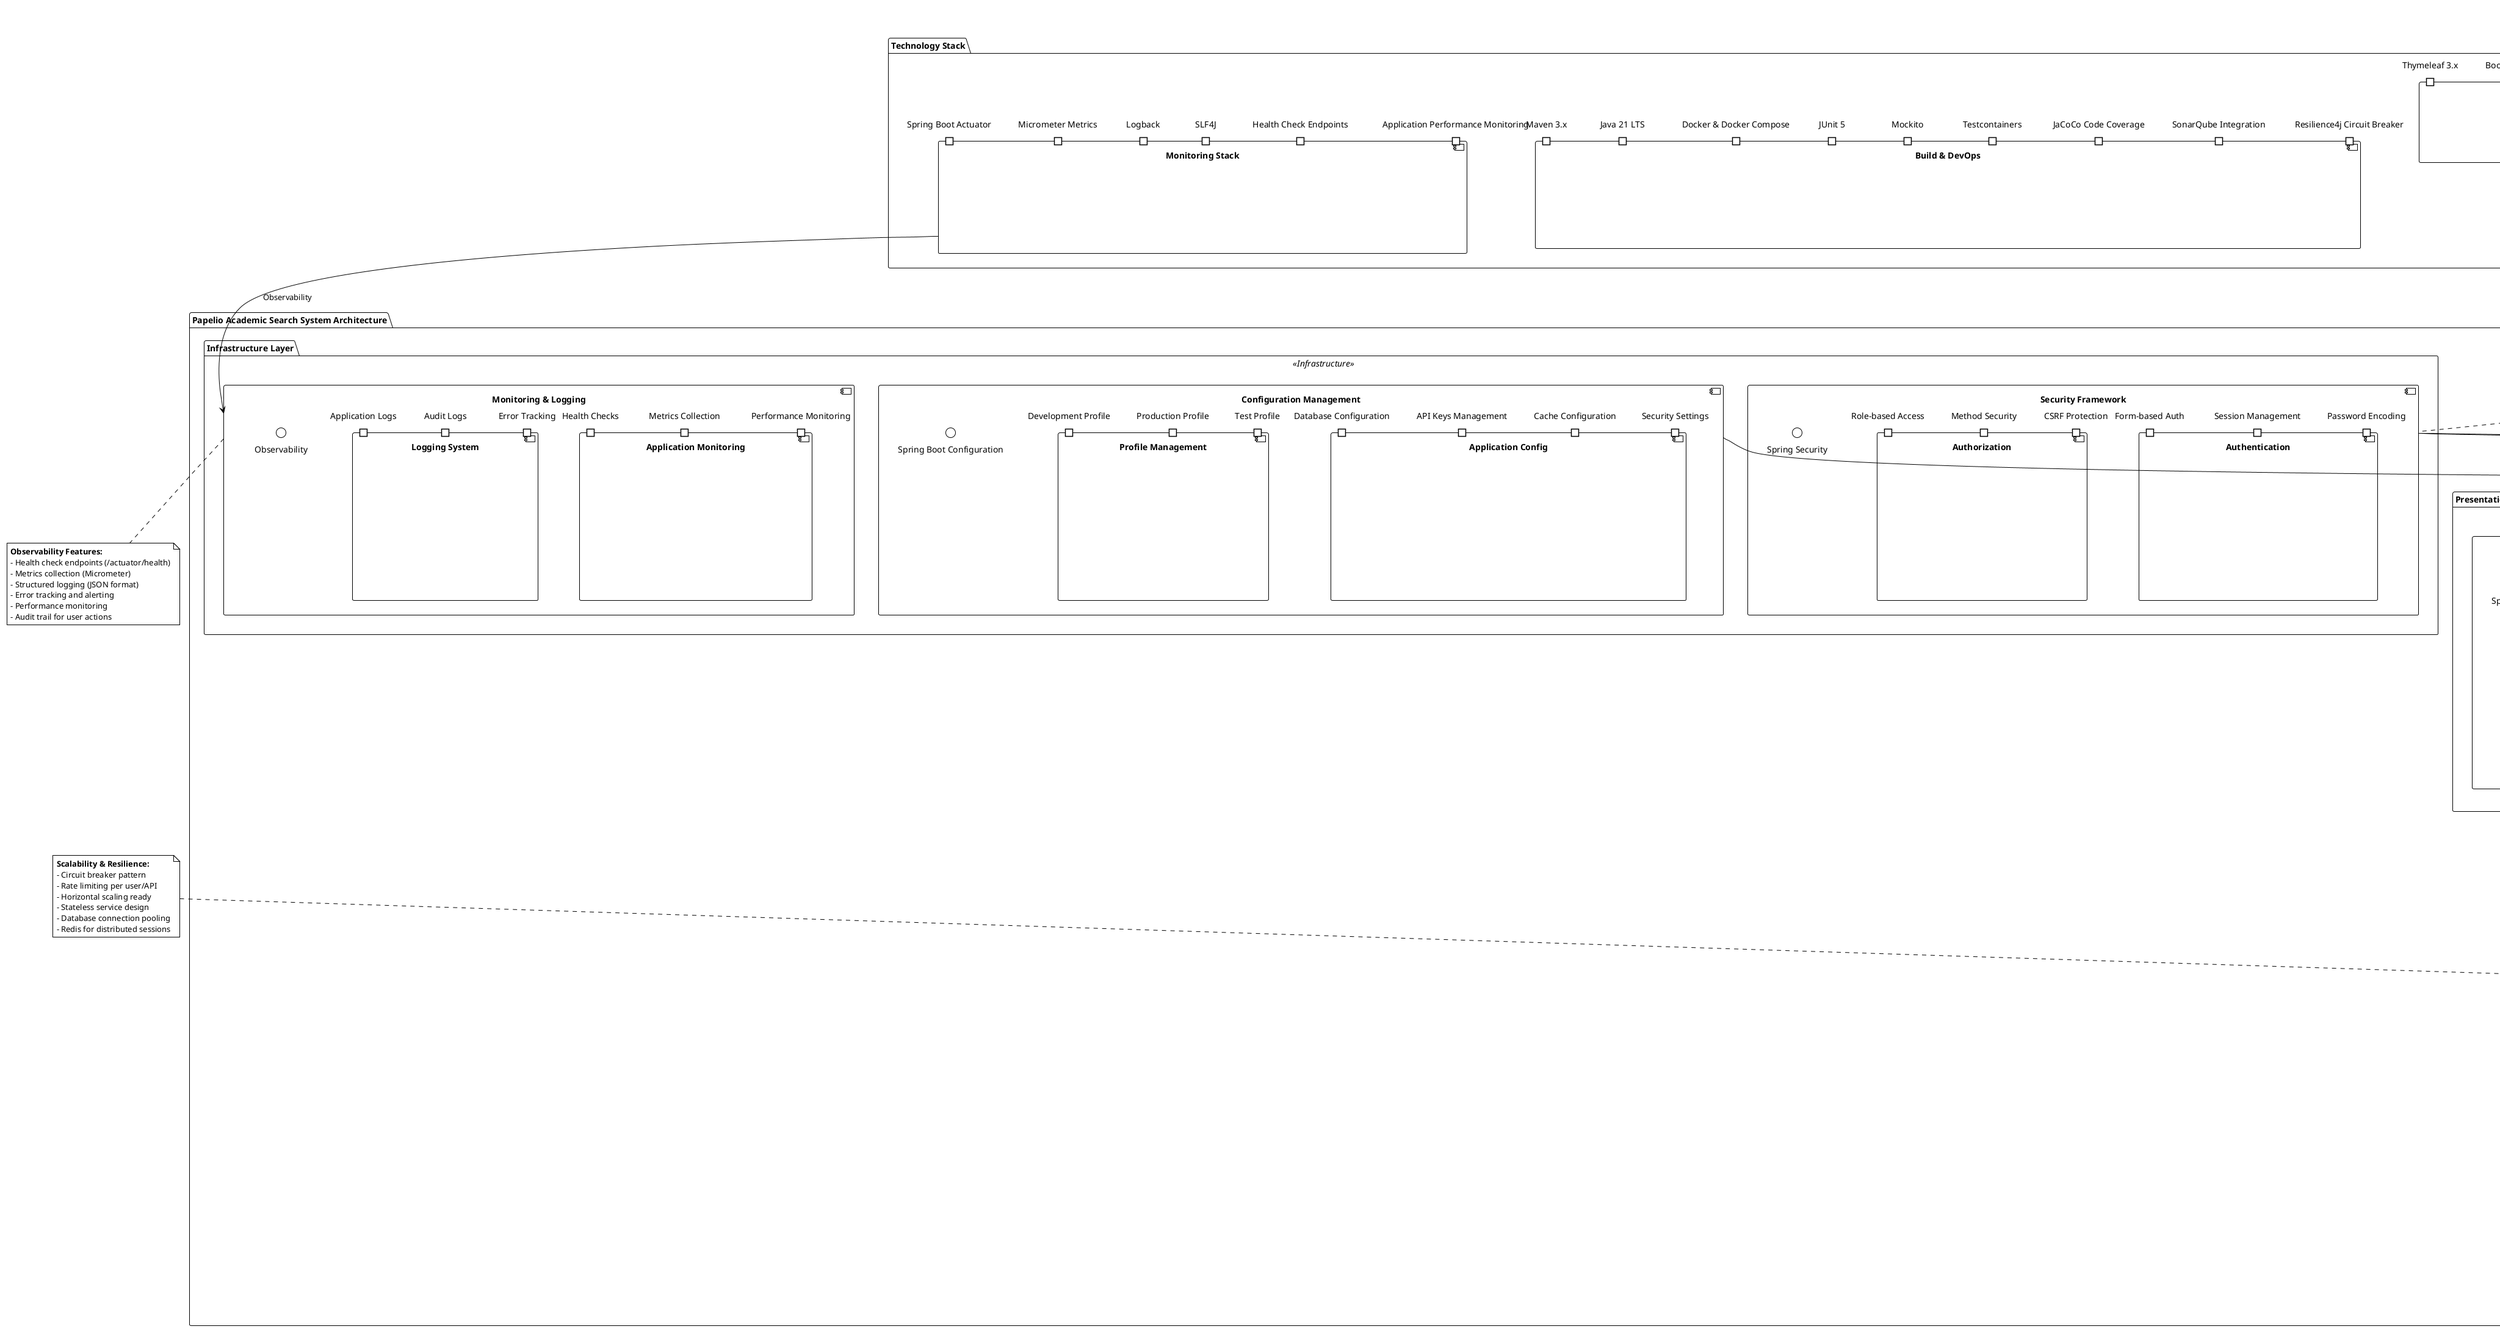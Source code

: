 @startuml "Technical Architecture Implementation Model"

!theme plain
title Papelio - Technical Architecture and Implementation Model

' Define the overall system architecture
package "Papelio Academic Search System Architecture" {
    
    ' Presentation Layer
    package "Presentation Layer" <<Web Tier>> {
        
        component "Web UI" as WebUI {
            interface "Thymeleaf Templates" as ThymeleafTemplates
            interface "Static Resources" as StaticResources
            interface "JavaScript/CSS" as FrontendAssets
            
            component "User Interface" as UserUI {
                portin "Search Forms"
                portin "Dashboard Pages"
                portin "Article Details"
                portin "User Profile"
            }
            
            component "Admin Interface" as AdminUI {
                portin "User Management"
                portin "System Analytics"
                portin "Configuration Panel"
            }
        }
        
        component "REST API" as RestAPI {
            interface "JSON API Endpoints" as JsonAPI
            interface "Authentication Endpoints" as AuthAPI
            interface "Admin API" as AdminAPI
            
            component "API Controllers" as ApiControllers {
                portin "Search REST Controller"
                portin "User REST Controller"
                portin "Admin REST Controller"
            }
        }
        
        component "MVC Controllers" as MvcControllers {
            interface "Spring MVC" as SpringMVC
            
            component "Web Controllers" as WebControllers {
                portin "Search Controller"
                portin "User Controller"
                portin "Auth Controller"
                portin "Admin Controller"
            }
        }
    }
    
    ' Business Logic Layer
    package "Business Logic Layer" <<Service Tier>> {
        
        component "Core Services" as CoreServices {
            interface "Service Layer" as ServiceLayer
            
            component "Search Services" as SearchServices {
                portin "Article Search Service"
                portin "Semantic Scholar Service"
                portin "Search History Service"
                portin "Recommendation Engine"
            }
            
            component "User Services" as UserServices {
                portin "User Service"
                portin "Authentication Service"
                portin "Profile Service"
            }
            
            component "Admin Services" as AdminServices {
                portin "Admin Service"
                portin "User Management"
                portin "System Analytics"
            }
        }
        
        component "Pattern Implementations" as Patterns {
            interface "Design Patterns" as DesignPatterns
            
            component "Strategy Pattern" as StrategyPattern {
                portin "Search Strategy Context"
                portin "Provider Strategies"
                portin "Fallback Mechanisms"
            }
            
            component "Factory Pattern" as FactoryPattern {
                portin "Response Factories"
                portin "DTO Builders"
                portin "Factory Registry"
            }
            
            component "Observer Pattern" as ObserverPattern {
                portin "Event Publishers"
                portin "Event Listeners"
                portin "Audit Trail"
            }
        }
        
        component "Integration Layer" as IntegrationLayer {
            interface "External APIs" as ExternalAPIs
            
            component "API Clients" as ApiClients {
                portin "Semantic Scholar Client"
                portin "CrossRef Client"
                portin "ArXiv Client"
            }
            
            component "Circuit Breakers" as CircuitBreakers {
                portin "Provider Health Monitoring"
                portin "Failover Logic"
                portin "Rate Limiting"
            }
        }
    }
    
    ' Data Access Layer
    package "Data Access Layer" <<Data Tier>> {
        
        component "Repository Layer" as RepositoryLayer {
            interface "Spring Data JPA" as SpringDataJPA
            
            component "JPA Repositories" as JpaRepositories {
                portin "User Repository"
                portin "Search History Repository"
                portin "Favorites Repository"
                portin "View History Repository"
            }
            
            component "Custom Queries" as CustomQueries {
                portin "Analytics Queries"
                portin "Search Optimization"
                portin "Report Generation"
            }
        }
        
        component "Data Models" as DataModels {
            interface "JPA Entities" as JpaEntities
            
            component "Domain Entities" as DomainEntities {
                portin "User Entity"
                portin "Search History"
                portin "Article Favorite"
                portin "Article View History"
            }
            
            component "External Models" as ExternalModels {
                portin "Semantic Scholar Models"
                portin "CrossRef Models"
                portin "ArXiv Models"
            }
        }
        
        component "Caching Layer" as CachingLayer {
            interface "Spring Cache" as SpringCache
            
            component "Cache Strategies" as CacheStrategies {
                portin "Search Results Cache"
                portin "Article Details Cache"
                portin "User Session Cache"
            }
        }
    }
    
    ' Infrastructure Layer
    package "Infrastructure Layer" <<Infrastructure>> {
        
        component "Security Framework" as SecurityFramework {
            interface "Spring Security" as SpringSecurity
            
            component "Authentication" as Authentication {
                portin "Form-based Auth"
                portin "Session Management"
                portin "Password Encoding"
            }
            
            component "Authorization" as Authorization {
                portin "Role-based Access"
                portin "Method Security"
                portin "CSRF Protection"
            }
        }
        
        component "Configuration Management" as ConfigManagement {
            interface "Spring Boot Configuration" as SpringBootConfig
            
            component "Application Config" as AppConfig {
                portin "Database Configuration"
                portin "API Keys Management"
                portin "Cache Configuration"
                portin "Security Settings"
            }
            
            component "Profile Management" as ProfileManagement {
                portin "Development Profile"
                portin "Production Profile"
                portin "Test Profile"
            }
        }
        
        component "Monitoring & Logging" as MonitoringLogging {
            interface "Observability" as Observability
            
            component "Application Monitoring" as AppMonitoring {
                portin "Health Checks"
                portin "Metrics Collection"
                portin "Performance Monitoring"
            }
            
            component "Logging System" as LoggingSystem {
                portin "Application Logs"
                portin "Audit Logs"
                portin "Error Tracking"
            }
        }
    }
    
    ' External Systems
    package "External Systems" <<External>> {
        
        component "Academic APIs" as AcademicAPIs {
            interface "HTTP/REST" as HttpRest
            
            component "Semantic Scholar API" as SemanticScholarAPI {
                portin "Paper Search"
                portin "Paper Details"
                portin "Recommendations"
                portin "Author Information"
            }
            
            component "CrossRef API" as CrossRefAPI {
                portin "DOI Resolution"
                portin "Metadata Retrieval"
                portin "Citation Data"
            }
            
            component "ArXiv API" as ArXivAPI {
                portin "Preprint Search"
                portin "Paper Metadata"
                portin "Category Filtering"
            }
        }
        
        database "Database Systems" as DatabaseSystems {
            component "PostgreSQL" as PostgreSQL {
                portin "User Data"
                portin "Search History"
                portin "Favorites"
                portin "Analytics Data"
            }
            
            component "Redis Cache" as RedisCache {
                portin "Session Storage"
                portin "API Response Cache"
                portin "Rate Limiting Data"
            }
        }
    }
}

' Technology Stack Specification
package "Technology Stack" {
    
    component "Core Framework" as CoreFramework {
        portin "Spring Boot 3.4.2"
        portin "Spring MVC"
        portin "Spring Security 6.x"
        portin "Spring Data JPA"
        portin "Spring Cache"
        portin "Spring WebFlux (WebClient)"
        portin "Spring Retry"
        portin "Thymeleaf with Spring Security extras"
    }
    
    component "Persistence Technologies" as PersistenceTech {
        portin "Hibernate ORM"
        portin "PostgreSQL 15+"
        portin "Caffeine Cache"
        portin "Redis 7.x (optional)"
        portin "HikariCP Connection Pool"
        portin "Jackson JSON Processing"
    }
    
    component "Frontend Technologies" as FrontendTech {
        portin "Thymeleaf 3.x"
        portin "Bootstrap 5.x"
        portin "JavaScript ES6+"
        portin "jQuery 3.x"
        portin "Chart.js"
    }
    
    component "Build & DevOps" as BuildDevOps {
        portin "Maven 3.x"
        portin "Java 21 LTS"
        portin "Docker & Docker Compose"
        portin "JUnit 5"
        portin "Mockito"
        portin "Testcontainers"
        portin "JaCoCo Code Coverage"
        portin "SonarQube Integration"
        portin "Resilience4j Circuit Breaker"
    }
    
    component "Monitoring Stack" as MonitoringStack {
        portin "Spring Boot Actuator"
        portin "Micrometer Metrics"
        portin "Logback"
        portin "SLF4J"
        portin "Health Check Endpoints"
        portin "Application Performance Monitoring"
    }
}

' Layer Dependencies and Communication
WebUI --> CoreServices : "Service calls"
RestAPI --> CoreServices : "Business logic"
MvcControllers --> CoreServices : "Service layer"

CoreServices --> RepositoryLayer : "Data access"
CoreServices --> IntegrationLayer : "External APIs"
Patterns --> CoreServices : "Pattern implementation"

RepositoryLayer --> DataModels : "Entity mapping"
CachingLayer --> RepositoryLayer : "Cache integration"

SecurityFramework --> WebUI : "Security enforcement"
SecurityFramework --> RestAPI : "API security"
ConfigManagement --> CoreServices : "Configuration injection"

IntegrationLayer --> AcademicAPIs : "HTTP/REST calls"
RepositoryLayer --> DatabaseSystems : "Database operations"
CachingLayer --> DatabaseSystems : "Cache operations"

' Technology Integration
CoreFramework --> WebUI : "Framework support"
CoreFramework --> CoreServices : "Dependency injection"
CoreFramework --> RepositoryLayer : "Data access framework"

PersistenceTech --> RepositoryLayer : "ORM & Database"
FrontendTech --> WebUI : "UI components"
MonitoringStack --> MonitoringLogging : "Observability"

' Quality Attributes Implementation
note top of SecurityFramework
**Security Implementation:**
- BCrypt password hashing
- CSRF protection enabled
- Role-based authorization (@PreAuthorize)
- Session timeout management
- SQL injection prevention (JPA)
- XSS protection (Thymeleaf escaping)
end note

note top of CachingLayer
**Performance Optimization:**
- Multi-level caching strategy
- API response caching (30 min)
- Database query optimization
- Connection pooling (HikariCP)
- Lazy loading for large datasets
- Pagination for search results
end note

note top of CircuitBreakers
**Scalability & Resilience:**
- Circuit breaker pattern
- Rate limiting per user/API
- Horizontal scaling ready
- Stateless service design
- Database connection pooling
- Redis for distributed sessions
end note

note bottom of MonitoringLogging
**Observability Features:**
- Health check endpoints (/actuator/health)
- Metrics collection (Micrometer)
- Structured logging (JSON format)
- Error tracking and alerting
- Performance monitoring
- Audit trail for user actions
end note

@enduml

